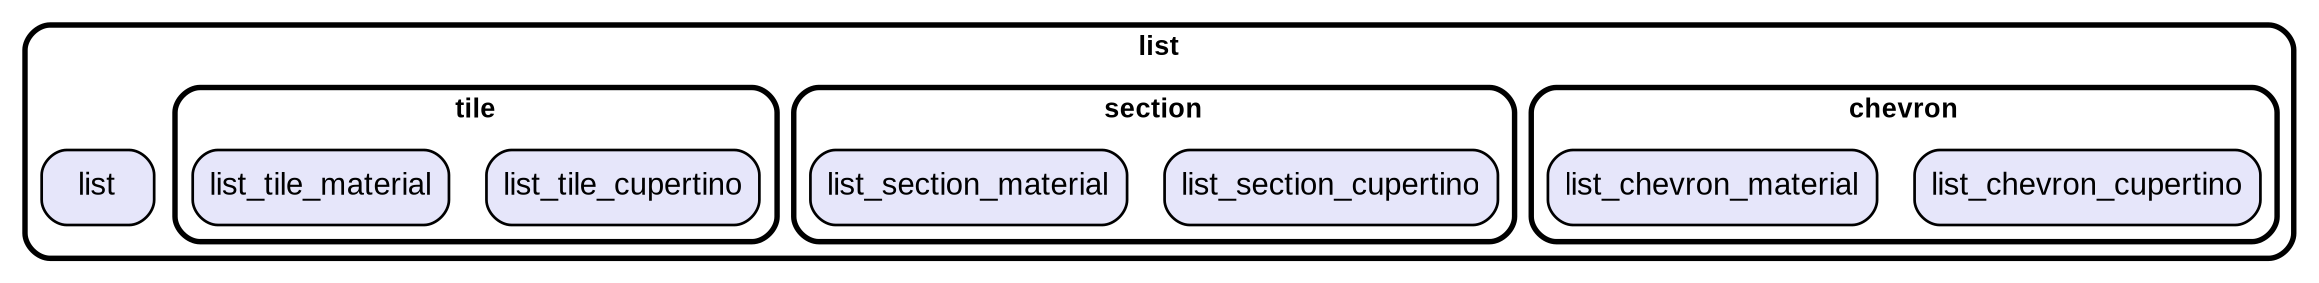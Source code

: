digraph "" {
  graph [style=rounded fontname="Arial Black" fontsize=13 penwidth=2.6];
  node [shape=rect style="filled,rounded" fontname=Arial fontsize=15 fillcolor=Lavender penwidth=1.3];
  edge [penwidth=1.3];
  "/chevron/list_chevron_cupertino.dart" [label="list_chevron_cupertino"];
  "/chevron/list_chevron_material.dart" [label="list_chevron_material"];
  "/list.dart" [label="list"];
  "/section/list_section_cupertino.dart" [label="list_section_cupertino"];
  "/section/list_section_material.dart" [label="list_section_material"];
  "/tile/list_tile_cupertino.dart" [label="list_tile_cupertino"];
  "/tile/list_tile_material.dart" [label="list_tile_material"];
  subgraph "cluster~" {
    label="list";
    "/list.dart";
    subgraph "cluster~/chevron" {
      label="chevron";
      "/chevron/list_chevron_cupertino.dart";
      "/chevron/list_chevron_material.dart";
    }
    subgraph "cluster~/section" {
      label="section";
      "/section/list_section_cupertino.dart";
      "/section/list_section_material.dart";
    }
    subgraph "cluster~/tile" {
      label="tile";
      "/tile/list_tile_cupertino.dart";
      "/tile/list_tile_material.dart";
    }
  }
}

